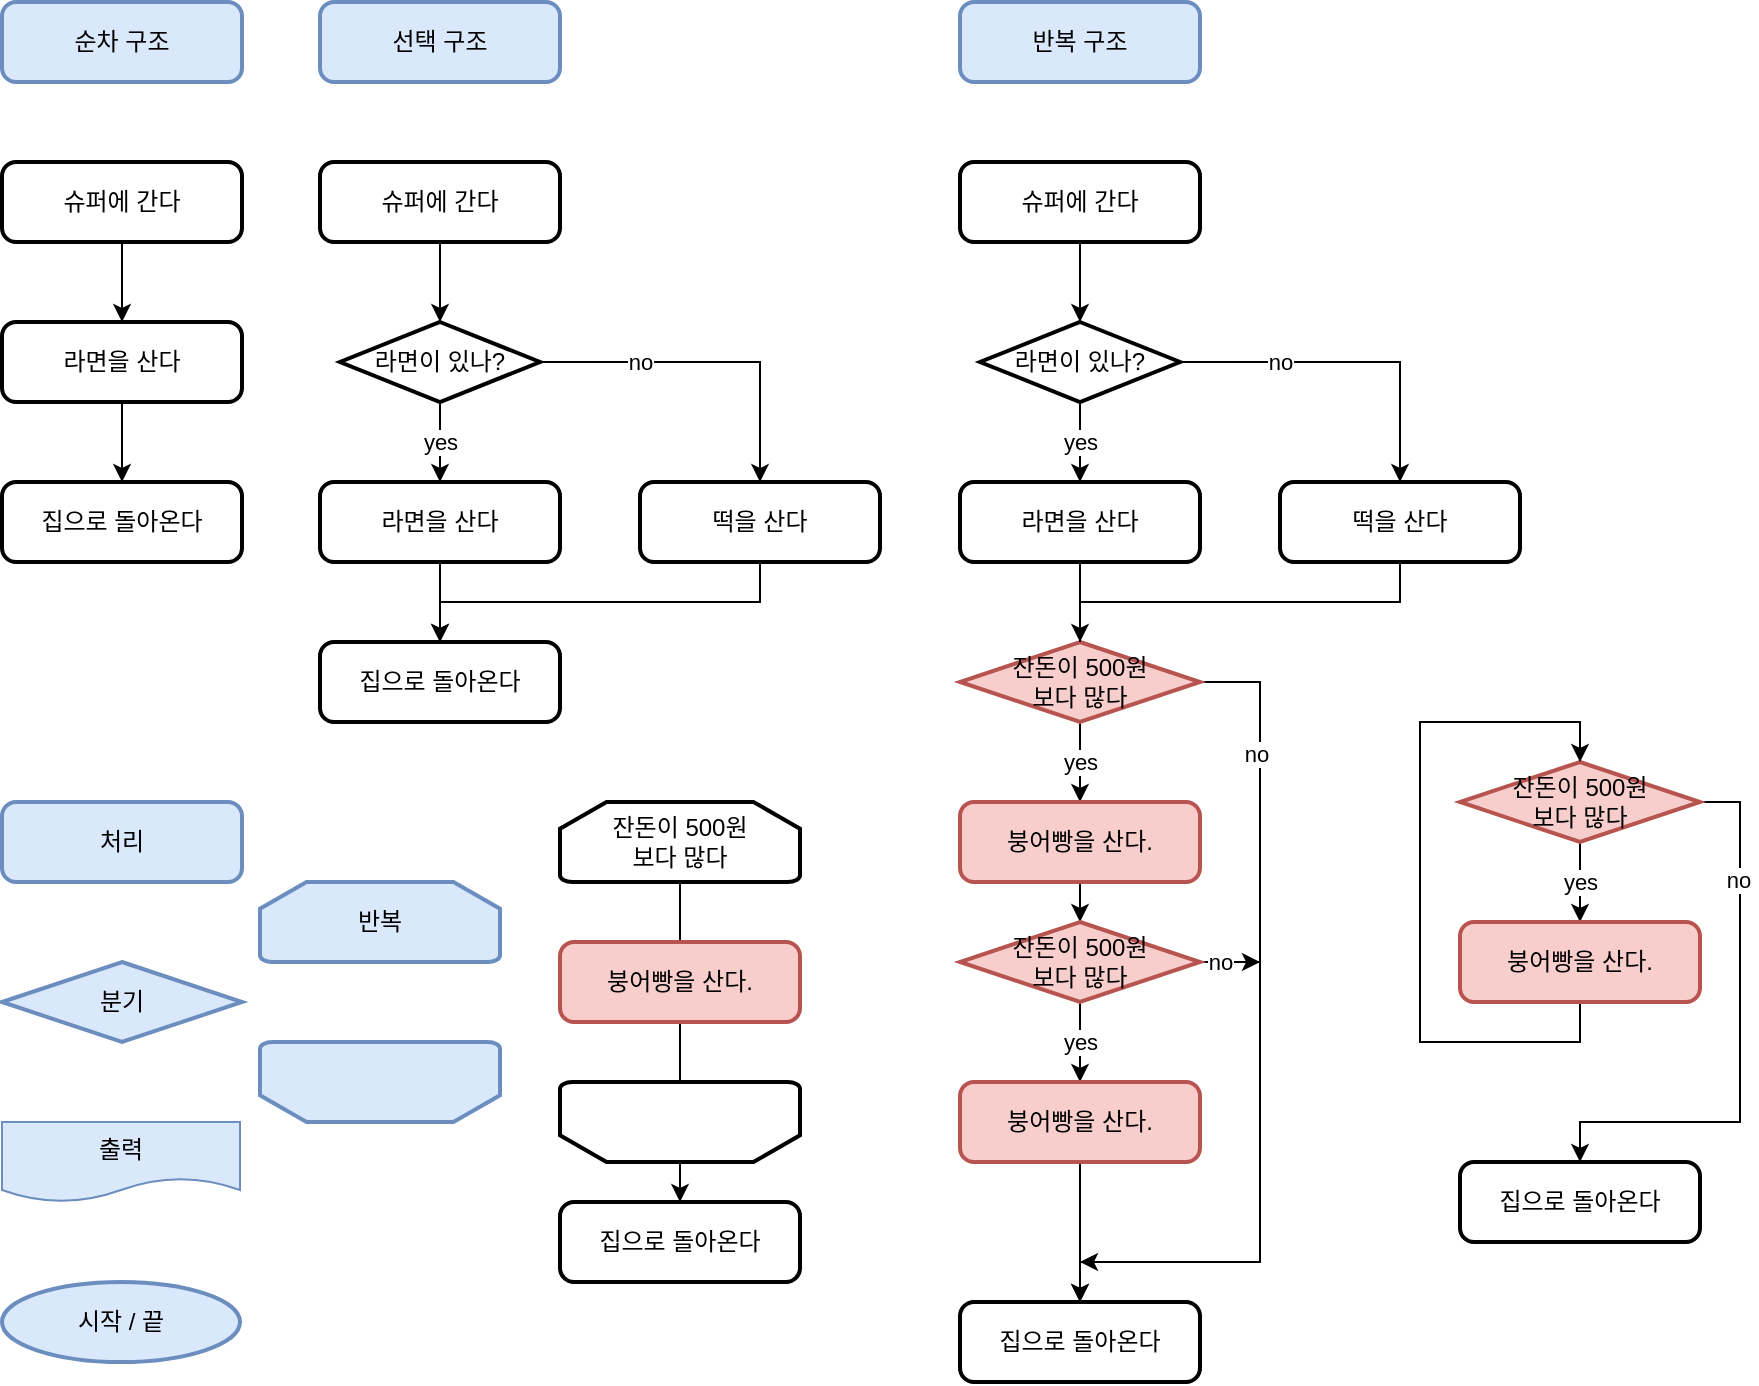 <mxfile version="16.4.0" type="device"><diagram id="762eQPTl0RO3u2o_39Oo" name="페이지-1"><mxGraphModel dx="970" dy="597" grid="1" gridSize="10" guides="1" tooltips="1" connect="1" arrows="1" fold="1" page="1" pageScale="1" pageWidth="827" pageHeight="1169" math="0" shadow="0"><root><mxCell id="0"/><mxCell id="1" parent="0"/><mxCell id="vLXsROPxmRjyyJojnd2n-4" value="" style="edgeStyle=orthogonalEdgeStyle;rounded=0;orthogonalLoop=1;jettySize=auto;html=1;" edge="1" parent="1" source="vLXsROPxmRjyyJojnd2n-1" target="vLXsROPxmRjyyJojnd2n-2"><mxGeometry relative="1" as="geometry"/></mxCell><mxCell id="vLXsROPxmRjyyJojnd2n-1" value="슈퍼에 간다" style="rounded=1;whiteSpace=wrap;html=1;absoluteArcSize=1;arcSize=14;strokeWidth=2;" vertex="1" parent="1"><mxGeometry x="41" y="120" width="120" height="40" as="geometry"/></mxCell><mxCell id="vLXsROPxmRjyyJojnd2n-5" value="" style="edgeStyle=orthogonalEdgeStyle;rounded=0;orthogonalLoop=1;jettySize=auto;html=1;" edge="1" parent="1" source="vLXsROPxmRjyyJojnd2n-2" target="vLXsROPxmRjyyJojnd2n-3"><mxGeometry relative="1" as="geometry"/></mxCell><mxCell id="vLXsROPxmRjyyJojnd2n-2" value="라면을 산다" style="rounded=1;whiteSpace=wrap;html=1;absoluteArcSize=1;arcSize=14;strokeWidth=2;" vertex="1" parent="1"><mxGeometry x="41" y="200" width="120" height="40" as="geometry"/></mxCell><mxCell id="vLXsROPxmRjyyJojnd2n-3" value="집으로 돌아온다" style="rounded=1;whiteSpace=wrap;html=1;absoluteArcSize=1;arcSize=14;strokeWidth=2;" vertex="1" parent="1"><mxGeometry x="41" y="280" width="120" height="40" as="geometry"/></mxCell><mxCell id="vLXsROPxmRjyyJojnd2n-6" value="순차 구조" style="rounded=1;whiteSpace=wrap;html=1;absoluteArcSize=1;arcSize=14;strokeWidth=2;fillColor=#dae8fc;strokeColor=#6c8ebf;" vertex="1" parent="1"><mxGeometry x="41" y="40" width="120" height="40" as="geometry"/></mxCell><mxCell id="vLXsROPxmRjyyJojnd2n-7" value="선택 구조" style="rounded=1;whiteSpace=wrap;html=1;absoluteArcSize=1;arcSize=14;strokeWidth=2;fillColor=#dae8fc;strokeColor=#6c8ebf;" vertex="1" parent="1"><mxGeometry x="200" y="40" width="120" height="40" as="geometry"/></mxCell><mxCell id="vLXsROPxmRjyyJojnd2n-14" value="" style="edgeStyle=orthogonalEdgeStyle;rounded=0;orthogonalLoop=1;jettySize=auto;html=1;" edge="1" parent="1" source="vLXsROPxmRjyyJojnd2n-9" target="vLXsROPxmRjyyJojnd2n-13"><mxGeometry relative="1" as="geometry"/></mxCell><mxCell id="vLXsROPxmRjyyJojnd2n-9" value="슈퍼에 간다" style="rounded=1;whiteSpace=wrap;html=1;absoluteArcSize=1;arcSize=14;strokeWidth=2;" vertex="1" parent="1"><mxGeometry x="200" y="120" width="120" height="40" as="geometry"/></mxCell><mxCell id="vLXsROPxmRjyyJojnd2n-10" value="" style="edgeStyle=orthogonalEdgeStyle;rounded=0;orthogonalLoop=1;jettySize=auto;html=1;" edge="1" parent="1" source="vLXsROPxmRjyyJojnd2n-11" target="vLXsROPxmRjyyJojnd2n-12"><mxGeometry relative="1" as="geometry"/></mxCell><mxCell id="vLXsROPxmRjyyJojnd2n-11" value="라면을 산다" style="rounded=1;whiteSpace=wrap;html=1;absoluteArcSize=1;arcSize=14;strokeWidth=2;" vertex="1" parent="1"><mxGeometry x="200" y="280" width="120" height="40" as="geometry"/></mxCell><mxCell id="vLXsROPxmRjyyJojnd2n-12" value="집으로 돌아온다" style="rounded=1;whiteSpace=wrap;html=1;absoluteArcSize=1;arcSize=14;strokeWidth=2;" vertex="1" parent="1"><mxGeometry x="200" y="360" width="120" height="40" as="geometry"/></mxCell><mxCell id="vLXsROPxmRjyyJojnd2n-15" value="yes" style="edgeStyle=orthogonalEdgeStyle;rounded=0;orthogonalLoop=1;jettySize=auto;html=1;" edge="1" parent="1" source="vLXsROPxmRjyyJojnd2n-13" target="vLXsROPxmRjyyJojnd2n-11"><mxGeometry relative="1" as="geometry"/></mxCell><mxCell id="vLXsROPxmRjyyJojnd2n-20" style="edgeStyle=orthogonalEdgeStyle;rounded=0;orthogonalLoop=1;jettySize=auto;html=1;entryX=0.5;entryY=0;entryDx=0;entryDy=0;" edge="1" parent="1" source="vLXsROPxmRjyyJojnd2n-13" target="vLXsROPxmRjyyJojnd2n-16"><mxGeometry relative="1" as="geometry"/></mxCell><mxCell id="vLXsROPxmRjyyJojnd2n-21" value="no" style="edgeLabel;html=1;align=center;verticalAlign=middle;resizable=0;points=[];" vertex="1" connectable="0" parent="vLXsROPxmRjyyJojnd2n-20"><mxGeometry x="-0.553" y="-1" relative="1" as="geometry"><mxPoint x="12" y="-1" as="offset"/></mxGeometry></mxCell><mxCell id="vLXsROPxmRjyyJojnd2n-13" value="라면이 있나?" style="strokeWidth=2;html=1;shape=mxgraph.flowchart.decision;whiteSpace=wrap;" vertex="1" parent="1"><mxGeometry x="210" y="200" width="100" height="40" as="geometry"/></mxCell><mxCell id="vLXsROPxmRjyyJojnd2n-22" style="edgeStyle=orthogonalEdgeStyle;rounded=0;orthogonalLoop=1;jettySize=auto;html=1;" edge="1" parent="1" source="vLXsROPxmRjyyJojnd2n-16"><mxGeometry relative="1" as="geometry"><mxPoint x="260" y="360" as="targetPoint"/><Array as="points"><mxPoint x="420" y="340"/><mxPoint x="260" y="340"/></Array></mxGeometry></mxCell><mxCell id="vLXsROPxmRjyyJojnd2n-16" value="떡을 산다" style="rounded=1;whiteSpace=wrap;html=1;absoluteArcSize=1;arcSize=14;strokeWidth=2;" vertex="1" parent="1"><mxGeometry x="360" y="280" width="120" height="40" as="geometry"/></mxCell><mxCell id="vLXsROPxmRjyyJojnd2n-23" value="반복 구조" style="rounded=1;whiteSpace=wrap;html=1;absoluteArcSize=1;arcSize=14;strokeWidth=2;fillColor=#dae8fc;strokeColor=#6c8ebf;" vertex="1" parent="1"><mxGeometry x="520" y="40" width="120" height="40" as="geometry"/></mxCell><mxCell id="vLXsROPxmRjyyJojnd2n-24" value="" style="edgeStyle=orthogonalEdgeStyle;rounded=0;orthogonalLoop=1;jettySize=auto;html=1;" edge="1" parent="1" source="vLXsROPxmRjyyJojnd2n-25" target="vLXsROPxmRjyyJojnd2n-32"><mxGeometry relative="1" as="geometry"/></mxCell><mxCell id="vLXsROPxmRjyyJojnd2n-25" value="슈퍼에 간다" style="rounded=1;whiteSpace=wrap;html=1;absoluteArcSize=1;arcSize=14;strokeWidth=2;" vertex="1" parent="1"><mxGeometry x="520" y="120" width="120" height="40" as="geometry"/></mxCell><mxCell id="vLXsROPxmRjyyJojnd2n-26" value="" style="edgeStyle=orthogonalEdgeStyle;rounded=0;orthogonalLoop=1;jettySize=auto;html=1;startArrow=none;" edge="1" parent="1" source="vLXsROPxmRjyyJojnd2n-35" target="vLXsROPxmRjyyJojnd2n-28"><mxGeometry relative="1" as="geometry"/></mxCell><mxCell id="vLXsROPxmRjyyJojnd2n-27" value="라면을 산다" style="rounded=1;whiteSpace=wrap;html=1;absoluteArcSize=1;arcSize=14;strokeWidth=2;" vertex="1" parent="1"><mxGeometry x="520" y="280" width="120" height="40" as="geometry"/></mxCell><mxCell id="vLXsROPxmRjyyJojnd2n-28" value="집으로 돌아온다" style="rounded=1;whiteSpace=wrap;html=1;absoluteArcSize=1;arcSize=14;strokeWidth=2;" vertex="1" parent="1"><mxGeometry x="520" y="690" width="120" height="40" as="geometry"/></mxCell><mxCell id="vLXsROPxmRjyyJojnd2n-29" value="yes" style="edgeStyle=orthogonalEdgeStyle;rounded=0;orthogonalLoop=1;jettySize=auto;html=1;" edge="1" parent="1" source="vLXsROPxmRjyyJojnd2n-32" target="vLXsROPxmRjyyJojnd2n-27"><mxGeometry relative="1" as="geometry"/></mxCell><mxCell id="vLXsROPxmRjyyJojnd2n-30" style="edgeStyle=orthogonalEdgeStyle;rounded=0;orthogonalLoop=1;jettySize=auto;html=1;entryX=0.5;entryY=0;entryDx=0;entryDy=0;" edge="1" parent="1" source="vLXsROPxmRjyyJojnd2n-32" target="vLXsROPxmRjyyJojnd2n-34"><mxGeometry relative="1" as="geometry"/></mxCell><mxCell id="vLXsROPxmRjyyJojnd2n-31" value="no" style="edgeLabel;html=1;align=center;verticalAlign=middle;resizable=0;points=[];" vertex="1" connectable="0" parent="vLXsROPxmRjyyJojnd2n-30"><mxGeometry x="-0.553" y="-1" relative="1" as="geometry"><mxPoint x="12" y="-1" as="offset"/></mxGeometry></mxCell><mxCell id="vLXsROPxmRjyyJojnd2n-32" value="라면이 있나?" style="strokeWidth=2;html=1;shape=mxgraph.flowchart.decision;whiteSpace=wrap;" vertex="1" parent="1"><mxGeometry x="530" y="200" width="100" height="40" as="geometry"/></mxCell><mxCell id="vLXsROPxmRjyyJojnd2n-33" style="edgeStyle=orthogonalEdgeStyle;rounded=0;orthogonalLoop=1;jettySize=auto;html=1;" edge="1" parent="1" source="vLXsROPxmRjyyJojnd2n-34"><mxGeometry relative="1" as="geometry"><mxPoint x="580" y="360" as="targetPoint"/><Array as="points"><mxPoint x="740" y="340"/><mxPoint x="580" y="340"/></Array></mxGeometry></mxCell><mxCell id="vLXsROPxmRjyyJojnd2n-34" value="떡을 산다" style="rounded=1;whiteSpace=wrap;html=1;absoluteArcSize=1;arcSize=14;strokeWidth=2;" vertex="1" parent="1"><mxGeometry x="680" y="280" width="120" height="40" as="geometry"/></mxCell><mxCell id="vLXsROPxmRjyyJojnd2n-39" value="yes" style="edgeStyle=orthogonalEdgeStyle;rounded=0;orthogonalLoop=1;jettySize=auto;html=1;entryX=0.5;entryY=0;entryDx=0;entryDy=0;" edge="1" parent="1" source="vLXsROPxmRjyyJojnd2n-35" target="vLXsROPxmRjyyJojnd2n-37"><mxGeometry relative="1" as="geometry"/></mxCell><mxCell id="vLXsROPxmRjyyJojnd2n-49" style="edgeStyle=orthogonalEdgeStyle;rounded=0;orthogonalLoop=1;jettySize=auto;html=1;exitX=1;exitY=0.5;exitDx=0;exitDy=0;exitPerimeter=0;" edge="1" parent="1" source="vLXsROPxmRjyyJojnd2n-35"><mxGeometry relative="1" as="geometry"><mxPoint x="580" y="670" as="targetPoint"/><Array as="points"><mxPoint x="670" y="380"/><mxPoint x="670" y="670"/></Array></mxGeometry></mxCell><mxCell id="vLXsROPxmRjyyJojnd2n-59" value="no" style="edgeLabel;html=1;align=center;verticalAlign=middle;resizable=0;points=[];" vertex="1" connectable="0" parent="vLXsROPxmRjyyJojnd2n-49"><mxGeometry x="-0.68" y="-2" relative="1" as="geometry"><mxPoint as="offset"/></mxGeometry></mxCell><mxCell id="vLXsROPxmRjyyJojnd2n-35" value="잔돈이 500원&lt;br&gt;보다 많다" style="strokeWidth=2;html=1;shape=mxgraph.flowchart.decision;whiteSpace=wrap;fillColor=#f8cecc;strokeColor=#b85450;" vertex="1" parent="1"><mxGeometry x="520" y="360" width="120" height="40" as="geometry"/></mxCell><mxCell id="vLXsROPxmRjyyJojnd2n-36" value="" style="edgeStyle=orthogonalEdgeStyle;rounded=0;orthogonalLoop=1;jettySize=auto;html=1;endArrow=none;" edge="1" parent="1" source="vLXsROPxmRjyyJojnd2n-27" target="vLXsROPxmRjyyJojnd2n-35"><mxGeometry relative="1" as="geometry"><mxPoint x="580" y="320" as="sourcePoint"/><mxPoint x="580" y="580" as="targetPoint"/></mxGeometry></mxCell><mxCell id="vLXsROPxmRjyyJojnd2n-48" style="edgeStyle=orthogonalEdgeStyle;rounded=0;orthogonalLoop=1;jettySize=auto;html=1;" edge="1" parent="1" source="vLXsROPxmRjyyJojnd2n-37"><mxGeometry relative="1" as="geometry"><mxPoint x="580" y="500" as="targetPoint"/></mxGeometry></mxCell><mxCell id="vLXsROPxmRjyyJojnd2n-37" value="붕어빵을 산다." style="rounded=1;whiteSpace=wrap;html=1;absoluteArcSize=1;arcSize=14;strokeWidth=2;fillColor=#f8cecc;strokeColor=#b85450;" vertex="1" parent="1"><mxGeometry x="520" y="440" width="120" height="40" as="geometry"/></mxCell><mxCell id="vLXsROPxmRjyyJojnd2n-43" value="yes" style="edgeStyle=orthogonalEdgeStyle;rounded=0;orthogonalLoop=1;jettySize=auto;html=1;entryX=0.5;entryY=0;entryDx=0;entryDy=0;" edge="1" parent="1" source="vLXsROPxmRjyyJojnd2n-46" target="vLXsROPxmRjyyJojnd2n-47"><mxGeometry relative="1" as="geometry"/></mxCell><mxCell id="vLXsROPxmRjyyJojnd2n-50" style="edgeStyle=orthogonalEdgeStyle;rounded=0;orthogonalLoop=1;jettySize=auto;html=1;exitX=1;exitY=0.5;exitDx=0;exitDy=0;exitPerimeter=0;" edge="1" parent="1" source="vLXsROPxmRjyyJojnd2n-46"><mxGeometry relative="1" as="geometry"><mxPoint x="580" y="690" as="targetPoint"/><Array as="points"><mxPoint x="670" y="520"/><mxPoint x="670" y="670"/><mxPoint x="580" y="670"/></Array></mxGeometry></mxCell><mxCell id="vLXsROPxmRjyyJojnd2n-58" value="no" style="edgeStyle=orthogonalEdgeStyle;rounded=0;orthogonalLoop=1;jettySize=auto;html=1;exitX=1;exitY=0.5;exitDx=0;exitDy=0;exitPerimeter=0;" edge="1" parent="1" source="vLXsROPxmRjyyJojnd2n-46"><mxGeometry x="-0.333" relative="1" as="geometry"><mxPoint x="670" y="520" as="targetPoint"/><mxPoint as="offset"/></mxGeometry></mxCell><mxCell id="vLXsROPxmRjyyJojnd2n-46" value="잔돈이 500원&lt;br&gt;보다 많다" style="strokeWidth=2;html=1;shape=mxgraph.flowchart.decision;whiteSpace=wrap;fillColor=#f8cecc;strokeColor=#b85450;" vertex="1" parent="1"><mxGeometry x="520" y="500" width="120" height="40" as="geometry"/></mxCell><mxCell id="vLXsROPxmRjyyJojnd2n-47" value="붕어빵을 산다." style="rounded=1;whiteSpace=wrap;html=1;absoluteArcSize=1;arcSize=14;strokeWidth=2;fillColor=#f8cecc;strokeColor=#b85450;" vertex="1" parent="1"><mxGeometry x="520" y="580" width="120" height="40" as="geometry"/></mxCell><mxCell id="vLXsROPxmRjyyJojnd2n-53" value="yes" style="edgeStyle=orthogonalEdgeStyle;rounded=0;orthogonalLoop=1;jettySize=auto;html=1;exitX=0.5;exitY=1;exitDx=0;exitDy=0;exitPerimeter=0;entryX=0.5;entryY=0;entryDx=0;entryDy=0;" edge="1" parent="1" source="vLXsROPxmRjyyJojnd2n-51" target="vLXsROPxmRjyyJojnd2n-52"><mxGeometry relative="1" as="geometry"/></mxCell><mxCell id="vLXsROPxmRjyyJojnd2n-55" style="edgeStyle=orthogonalEdgeStyle;rounded=0;orthogonalLoop=1;jettySize=auto;html=1;exitX=1;exitY=0.5;exitDx=0;exitDy=0;exitPerimeter=0;" edge="1" parent="1" source="vLXsROPxmRjyyJojnd2n-51"><mxGeometry relative="1" as="geometry"><mxPoint x="830" y="620" as="targetPoint"/><Array as="points"><mxPoint x="910" y="440"/><mxPoint x="910" y="600"/><mxPoint x="830" y="600"/></Array></mxGeometry></mxCell><mxCell id="vLXsROPxmRjyyJojnd2n-57" value="no" style="edgeLabel;html=1;align=center;verticalAlign=middle;resizable=0;points=[];" vertex="1" connectable="0" parent="vLXsROPxmRjyyJojnd2n-55"><mxGeometry x="-0.579" y="-1" relative="1" as="geometry"><mxPoint as="offset"/></mxGeometry></mxCell><mxCell id="vLXsROPxmRjyyJojnd2n-51" value="잔돈이 500원&lt;br&gt;보다 많다" style="strokeWidth=2;html=1;shape=mxgraph.flowchart.decision;whiteSpace=wrap;fillColor=#f8cecc;strokeColor=#b85450;" vertex="1" parent="1"><mxGeometry x="770" y="420" width="120" height="40" as="geometry"/></mxCell><mxCell id="vLXsROPxmRjyyJojnd2n-54" style="edgeStyle=orthogonalEdgeStyle;rounded=0;orthogonalLoop=1;jettySize=auto;html=1;exitX=0.5;exitY=1;exitDx=0;exitDy=0;entryX=0.5;entryY=0;entryDx=0;entryDy=0;entryPerimeter=0;" edge="1" parent="1" source="vLXsROPxmRjyyJojnd2n-52" target="vLXsROPxmRjyyJojnd2n-51"><mxGeometry relative="1" as="geometry"><mxPoint x="820" y="400" as="targetPoint"/><Array as="points"><mxPoint x="830" y="560"/><mxPoint x="750" y="560"/><mxPoint x="750" y="400"/><mxPoint x="830" y="400"/></Array></mxGeometry></mxCell><mxCell id="vLXsROPxmRjyyJojnd2n-52" value="붕어빵을 산다." style="rounded=1;whiteSpace=wrap;html=1;absoluteArcSize=1;arcSize=14;strokeWidth=2;fillColor=#f8cecc;strokeColor=#b85450;" vertex="1" parent="1"><mxGeometry x="770" y="500" width="120" height="40" as="geometry"/></mxCell><mxCell id="vLXsROPxmRjyyJojnd2n-56" value="집으로 돌아온다" style="rounded=1;whiteSpace=wrap;html=1;absoluteArcSize=1;arcSize=14;strokeWidth=2;" vertex="1" parent="1"><mxGeometry x="770" y="620" width="120" height="40" as="geometry"/></mxCell><mxCell id="vLXsROPxmRjyyJojnd2n-65" style="edgeStyle=orthogonalEdgeStyle;rounded=0;orthogonalLoop=1;jettySize=auto;html=1;exitX=0.5;exitY=1;exitDx=0;exitDy=0;exitPerimeter=0;entryX=0.5;entryY=0;entryDx=0;entryDy=0;" edge="1" parent="1" source="vLXsROPxmRjyyJojnd2n-61" target="vLXsROPxmRjyyJojnd2n-64"><mxGeometry relative="1" as="geometry"/></mxCell><mxCell id="vLXsROPxmRjyyJojnd2n-61" value="&lt;span&gt;잔돈이 500원&lt;/span&gt;&lt;br&gt;&lt;span&gt;보다 많다&lt;/span&gt;" style="strokeWidth=2;html=1;shape=mxgraph.flowchart.loop_limit;whiteSpace=wrap;" vertex="1" parent="1"><mxGeometry x="320" y="440" width="120" height="40" as="geometry"/></mxCell><mxCell id="vLXsROPxmRjyyJojnd2n-62" value="" style="strokeWidth=2;html=1;shape=mxgraph.flowchart.loop_limit;whiteSpace=wrap;rotation=-180;" vertex="1" parent="1"><mxGeometry x="320" y="580" width="120" height="40" as="geometry"/></mxCell><mxCell id="vLXsROPxmRjyyJojnd2n-63" value="붕어빵을 산다." style="rounded=1;whiteSpace=wrap;html=1;absoluteArcSize=1;arcSize=14;strokeWidth=2;fillColor=#f8cecc;strokeColor=#b85450;" vertex="1" parent="1"><mxGeometry x="320" y="510" width="120" height="40" as="geometry"/></mxCell><mxCell id="vLXsROPxmRjyyJojnd2n-64" value="집으로 돌아온다" style="rounded=1;whiteSpace=wrap;html=1;absoluteArcSize=1;arcSize=14;strokeWidth=2;" vertex="1" parent="1"><mxGeometry x="320" y="640" width="120" height="40" as="geometry"/></mxCell><mxCell id="vLXsROPxmRjyyJojnd2n-66" value="처리" style="rounded=1;whiteSpace=wrap;html=1;absoluteArcSize=1;arcSize=14;strokeWidth=2;fillColor=#dae8fc;strokeColor=#6c8ebf;" vertex="1" parent="1"><mxGeometry x="41" y="440" width="120" height="40" as="geometry"/></mxCell><mxCell id="vLXsROPxmRjyyJojnd2n-67" value="분기" style="strokeWidth=2;html=1;shape=mxgraph.flowchart.decision;whiteSpace=wrap;fillColor=#dae8fc;strokeColor=#6c8ebf;" vertex="1" parent="1"><mxGeometry x="41" y="520" width="120" height="40" as="geometry"/></mxCell><mxCell id="vLXsROPxmRjyyJojnd2n-68" value="반복" style="strokeWidth=2;html=1;shape=mxgraph.flowchart.loop_limit;whiteSpace=wrap;fillColor=#dae8fc;strokeColor=#6c8ebf;" vertex="1" parent="1"><mxGeometry x="170" y="480" width="120" height="40" as="geometry"/></mxCell><mxCell id="vLXsROPxmRjyyJojnd2n-69" value="출력" style="shape=document;whiteSpace=wrap;html=1;boundedLbl=1;fillColor=#dae8fc;strokeColor=#6c8ebf;" vertex="1" parent="1"><mxGeometry x="41" y="600" width="119" height="40" as="geometry"/></mxCell><mxCell id="vLXsROPxmRjyyJojnd2n-71" value="시작 / 끝" style="strokeWidth=2;html=1;shape=mxgraph.flowchart.start_2;whiteSpace=wrap;fillColor=#dae8fc;strokeColor=#6c8ebf;" vertex="1" parent="1"><mxGeometry x="41" y="680" width="119" height="40" as="geometry"/></mxCell><mxCell id="vLXsROPxmRjyyJojnd2n-72" value="" style="strokeWidth=2;html=1;shape=mxgraph.flowchart.loop_limit;whiteSpace=wrap;fillColor=#dae8fc;strokeColor=#6c8ebf;rotation=-180;" vertex="1" parent="1"><mxGeometry x="170" y="560" width="120" height="40" as="geometry"/></mxCell></root></mxGraphModel></diagram></mxfile>